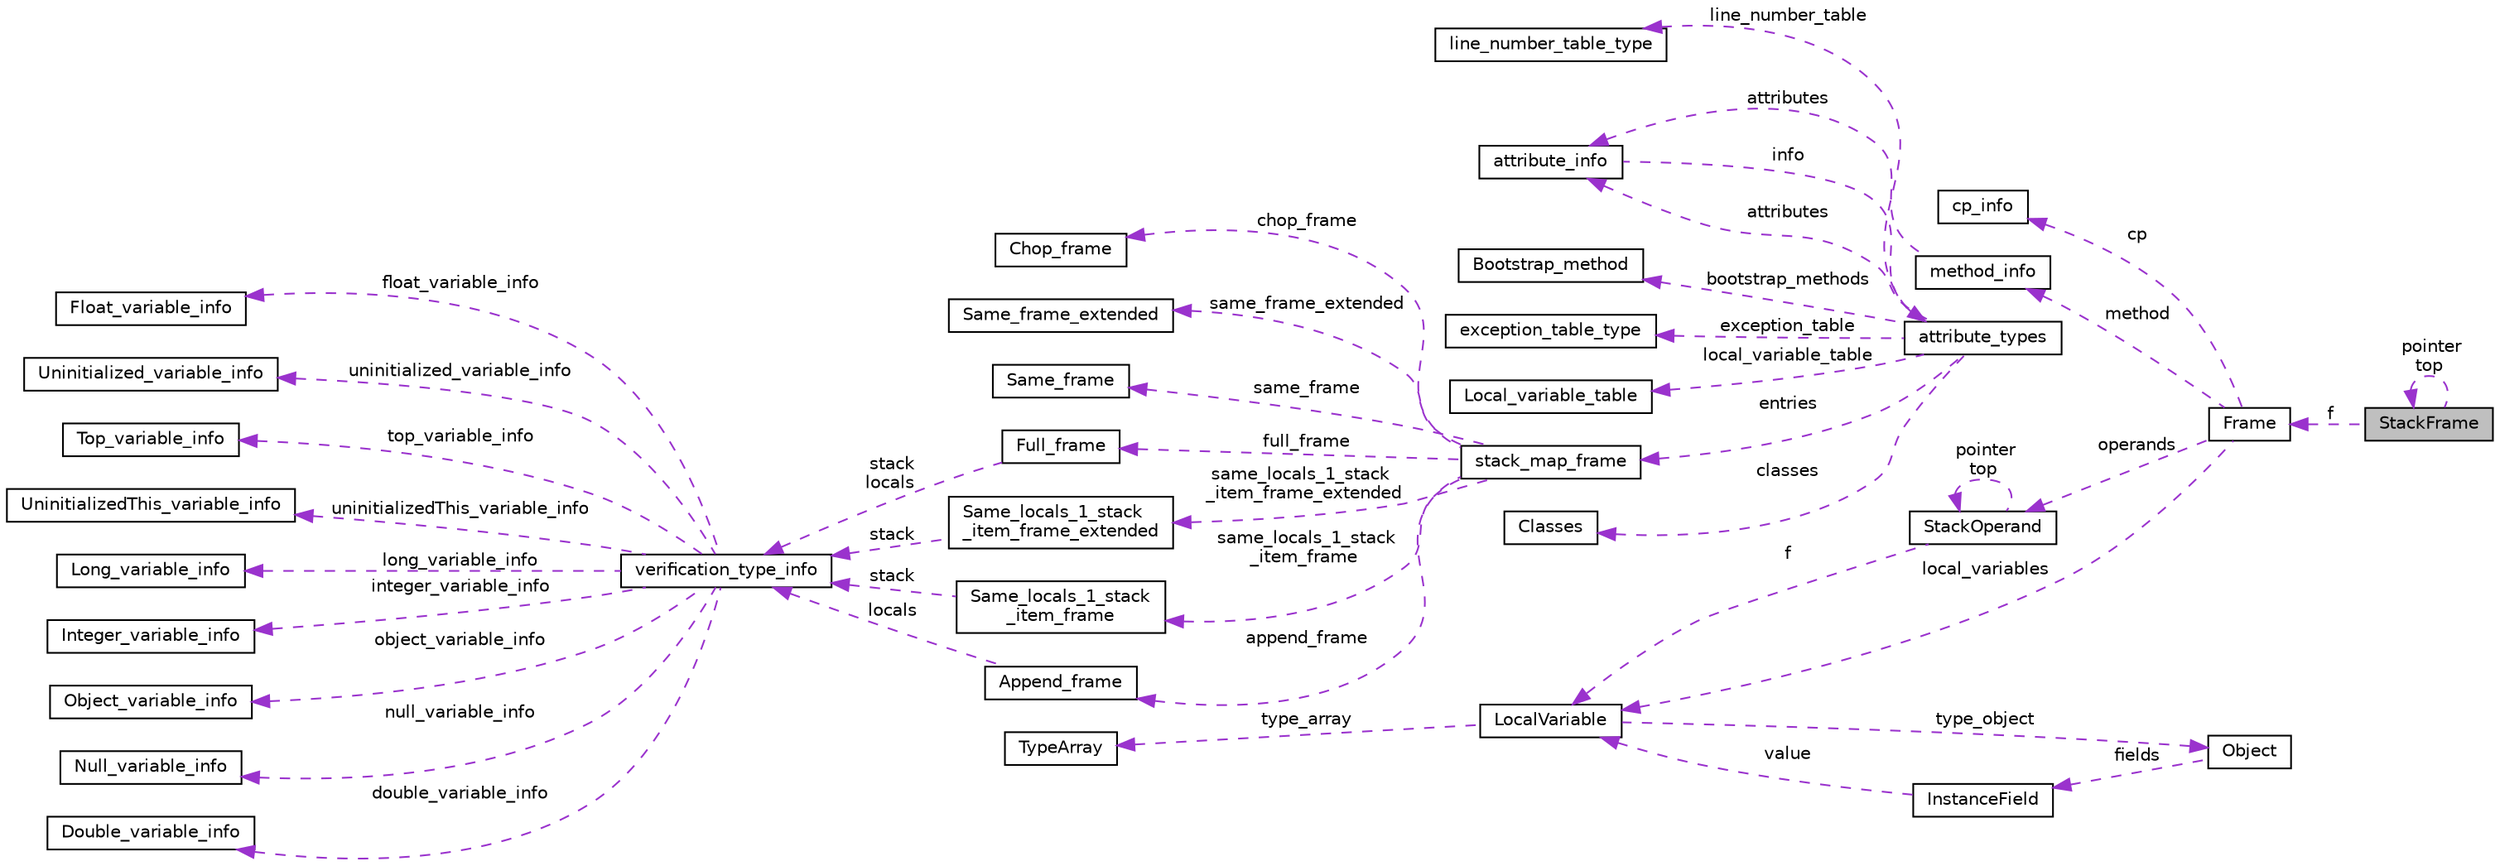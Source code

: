 digraph "StackFrame"
{
  edge [fontname="Helvetica",fontsize="10",labelfontname="Helvetica",labelfontsize="10"];
  node [fontname="Helvetica",fontsize="10",shape=record];
  rankdir="LR";
  Node1 [label="StackFrame",height=0.2,width=0.4,color="black", fillcolor="grey75", style="filled", fontcolor="black"];
  Node2 -> Node1 [dir="back",color="darkorchid3",fontsize="10",style="dashed",label=" f" ,fontname="Helvetica"];
  Node2 [label="Frame",height=0.2,width=0.4,color="black", fillcolor="white", style="filled",URL="$structFrame.html",tooltip="Struct que representa um Frame da JVM. "];
  Node3 -> Node2 [dir="back",color="darkorchid3",fontsize="10",style="dashed",label=" method" ,fontname="Helvetica"];
  Node3 [label="method_info",height=0.2,width=0.4,color="black", fillcolor="white", style="filled",URL="$structmethod__info.html"];
  Node4 -> Node3 [dir="back",color="darkorchid3",fontsize="10",style="dashed",label=" attributes" ,fontname="Helvetica"];
  Node4 [label="attribute_info",height=0.2,width=0.4,color="black", fillcolor="white", style="filled",URL="$structattribute__info.html",tooltip="Representa as informações dos atributos. "];
  Node5 -> Node4 [dir="back",color="darkorchid3",fontsize="10",style="dashed",label=" info" ,fontname="Helvetica"];
  Node5 [label="attribute_types",height=0.2,width=0.4,color="black", fillcolor="white", style="filled",URL="$unionattribute__types.html",tooltip="Implementação dos atributos da JVM usando uma union. "];
  Node6 -> Node5 [dir="back",color="darkorchid3",fontsize="10",style="dashed",label=" bootstrap_methods" ,fontname="Helvetica"];
  Node6 [label="Bootstrap_method",height=0.2,width=0.4,color="black", fillcolor="white", style="filled",URL="$structBootstrap__method.html"];
  Node7 -> Node5 [dir="back",color="darkorchid3",fontsize="10",style="dashed",label=" exception_table" ,fontname="Helvetica"];
  Node7 [label="exception_table_type",height=0.2,width=0.4,color="black", fillcolor="white", style="filled",URL="$structexception__table__type.html",tooltip="Struct para representar a estrutura ExceptionTableType. "];
  Node8 -> Node5 [dir="back",color="darkorchid3",fontsize="10",style="dashed",label=" local_variable_table" ,fontname="Helvetica"];
  Node8 [label="Local_variable_table",height=0.2,width=0.4,color="black", fillcolor="white", style="filled",URL="$structLocal__variable__table.html",tooltip="Representação da tabela de variáveis locais. "];
  Node9 -> Node5 [dir="back",color="darkorchid3",fontsize="10",style="dashed",label=" entries" ,fontname="Helvetica"];
  Node9 [label="stack_map_frame",height=0.2,width=0.4,color="black", fillcolor="white", style="filled",URL="$structstack__map__frame.html"];
  Node10 -> Node9 [dir="back",color="darkorchid3",fontsize="10",style="dashed",label=" same_frame" ,fontname="Helvetica"];
  Node10 [label="Same_frame",height=0.2,width=0.4,color="black", fillcolor="white", style="filled",URL="$structSame__frame.html"];
  Node11 -> Node9 [dir="back",color="darkorchid3",fontsize="10",style="dashed",label=" full_frame" ,fontname="Helvetica"];
  Node11 [label="Full_frame",height=0.2,width=0.4,color="black", fillcolor="white", style="filled",URL="$structFull__frame.html"];
  Node12 -> Node11 [dir="back",color="darkorchid3",fontsize="10",style="dashed",label=" stack\nlocals" ,fontname="Helvetica"];
  Node12 [label="verification_type_info",height=0.2,width=0.4,color="black", fillcolor="white", style="filled",URL="$structverification__type__info.html"];
  Node13 -> Node12 [dir="back",color="darkorchid3",fontsize="10",style="dashed",label=" float_variable_info" ,fontname="Helvetica"];
  Node13 [label="Float_variable_info",height=0.2,width=0.4,color="black", fillcolor="white", style="filled",URL="$structFloat__variable__info.html"];
  Node14 -> Node12 [dir="back",color="darkorchid3",fontsize="10",style="dashed",label=" uninitialized_variable_info" ,fontname="Helvetica"];
  Node14 [label="Uninitialized_variable_info",height=0.2,width=0.4,color="black", fillcolor="white", style="filled",URL="$structUninitialized__variable__info.html"];
  Node15 -> Node12 [dir="back",color="darkorchid3",fontsize="10",style="dashed",label=" top_variable_info" ,fontname="Helvetica"];
  Node15 [label="Top_variable_info",height=0.2,width=0.4,color="black", fillcolor="white", style="filled",URL="$structTop__variable__info.html"];
  Node16 -> Node12 [dir="back",color="darkorchid3",fontsize="10",style="dashed",label=" uninitializedThis_variable_info" ,fontname="Helvetica"];
  Node16 [label="UninitializedThis_variable_info",height=0.2,width=0.4,color="black", fillcolor="white", style="filled",URL="$structUninitializedThis__variable__info.html"];
  Node17 -> Node12 [dir="back",color="darkorchid3",fontsize="10",style="dashed",label=" long_variable_info" ,fontname="Helvetica"];
  Node17 [label="Long_variable_info",height=0.2,width=0.4,color="black", fillcolor="white", style="filled",URL="$structLong__variable__info.html"];
  Node18 -> Node12 [dir="back",color="darkorchid3",fontsize="10",style="dashed",label=" integer_variable_info" ,fontname="Helvetica"];
  Node18 [label="Integer_variable_info",height=0.2,width=0.4,color="black", fillcolor="white", style="filled",URL="$structInteger__variable__info.html"];
  Node19 -> Node12 [dir="back",color="darkorchid3",fontsize="10",style="dashed",label=" object_variable_info" ,fontname="Helvetica"];
  Node19 [label="Object_variable_info",height=0.2,width=0.4,color="black", fillcolor="white", style="filled",URL="$structObject__variable__info.html"];
  Node20 -> Node12 [dir="back",color="darkorchid3",fontsize="10",style="dashed",label=" null_variable_info" ,fontname="Helvetica"];
  Node20 [label="Null_variable_info",height=0.2,width=0.4,color="black", fillcolor="white", style="filled",URL="$structNull__variable__info.html"];
  Node21 -> Node12 [dir="back",color="darkorchid3",fontsize="10",style="dashed",label=" double_variable_info" ,fontname="Helvetica"];
  Node21 [label="Double_variable_info",height=0.2,width=0.4,color="black", fillcolor="white", style="filled",URL="$structDouble__variable__info.html"];
  Node22 -> Node9 [dir="back",color="darkorchid3",fontsize="10",style="dashed",label=" chop_frame" ,fontname="Helvetica"];
  Node22 [label="Chop_frame",height=0.2,width=0.4,color="black", fillcolor="white", style="filled",URL="$structChop__frame.html"];
  Node23 -> Node9 [dir="back",color="darkorchid3",fontsize="10",style="dashed",label=" same_locals_1_stack\l_item_frame_extended" ,fontname="Helvetica"];
  Node23 [label="Same_locals_1_stack\l_item_frame_extended",height=0.2,width=0.4,color="black", fillcolor="white", style="filled",URL="$structSame__locals__1__stack__item__frame__extended.html"];
  Node12 -> Node23 [dir="back",color="darkorchid3",fontsize="10",style="dashed",label=" stack" ,fontname="Helvetica"];
  Node24 -> Node9 [dir="back",color="darkorchid3",fontsize="10",style="dashed",label=" same_locals_1_stack\l_item_frame" ,fontname="Helvetica"];
  Node24 [label="Same_locals_1_stack\l_item_frame",height=0.2,width=0.4,color="black", fillcolor="white", style="filled",URL="$structSame__locals__1__stack__item__frame.html"];
  Node12 -> Node24 [dir="back",color="darkorchid3",fontsize="10",style="dashed",label=" stack" ,fontname="Helvetica"];
  Node25 -> Node9 [dir="back",color="darkorchid3",fontsize="10",style="dashed",label=" append_frame" ,fontname="Helvetica"];
  Node25 [label="Append_frame",height=0.2,width=0.4,color="black", fillcolor="white", style="filled",URL="$structAppend__frame.html"];
  Node12 -> Node25 [dir="back",color="darkorchid3",fontsize="10",style="dashed",label=" locals" ,fontname="Helvetica"];
  Node26 -> Node9 [dir="back",color="darkorchid3",fontsize="10",style="dashed",label=" same_frame_extended" ,fontname="Helvetica"];
  Node26 [label="Same_frame_extended",height=0.2,width=0.4,color="black", fillcolor="white", style="filled",URL="$structSame__frame__extended.html"];
  Node27 -> Node5 [dir="back",color="darkorchid3",fontsize="10",style="dashed",label=" classes" ,fontname="Helvetica"];
  Node27 [label="Classes",height=0.2,width=0.4,color="black", fillcolor="white", style="filled",URL="$structClasses.html"];
  Node4 -> Node5 [dir="back",color="darkorchid3",fontsize="10",style="dashed",label=" attributes" ,fontname="Helvetica"];
  Node28 -> Node5 [dir="back",color="darkorchid3",fontsize="10",style="dashed",label=" line_number_table" ,fontname="Helvetica"];
  Node28 [label="line_number_table_type",height=0.2,width=0.4,color="black", fillcolor="white", style="filled",URL="$structline__number__table__type.html",tooltip="Struct para representar a estrutura LIneNumberTable. "];
  Node29 -> Node2 [dir="back",color="darkorchid3",fontsize="10",style="dashed",label=" cp" ,fontname="Helvetica"];
  Node29 [label="cp_info",height=0.2,width=0.4,color="black", fillcolor="white", style="filled",URL="$structcp__info.html",tooltip="Struct para indicar o tipo de constant_pool. "];
  Node30 -> Node2 [dir="back",color="darkorchid3",fontsize="10",style="dashed",label=" local_variables" ,fontname="Helvetica"];
  Node30 [label="LocalVariable",height=0.2,width=0.4,color="black", fillcolor="white", style="filled",URL="$structLocalVariable.html",tooltip="Struct para representar a variável local de um Frame. "];
  Node31 -> Node30 [dir="back",color="darkorchid3",fontsize="10",style="dashed",label=" type_object" ,fontname="Helvetica"];
  Node31 [label="Object",height=0.2,width=0.4,color="black", fillcolor="white", style="filled",URL="$structObject.html"];
  Node32 -> Node31 [dir="back",color="darkorchid3",fontsize="10",style="dashed",label=" fields" ,fontname="Helvetica"];
  Node32 [label="InstanceField",height=0.2,width=0.4,color="black", fillcolor="white", style="filled",URL="$structInstanceField.html"];
  Node30 -> Node32 [dir="back",color="darkorchid3",fontsize="10",style="dashed",label=" value" ,fontname="Helvetica"];
  Node33 -> Node30 [dir="back",color="darkorchid3",fontsize="10",style="dashed",label=" type_array" ,fontname="Helvetica"];
  Node33 [label="TypeArray",height=0.2,width=0.4,color="black", fillcolor="white", style="filled",URL="$structTypeArray.html",tooltip="Representa uma estrutura de dados tipo array dentro da JVM. "];
  Node34 -> Node2 [dir="back",color="darkorchid3",fontsize="10",style="dashed",label=" operands" ,fontname="Helvetica"];
  Node34 [label="StackOperand",height=0.2,width=0.4,color="black", fillcolor="white", style="filled",URL="$structStackOperand.html",tooltip="Estrutura que representa um operando da pilha. "];
  Node30 -> Node34 [dir="back",color="darkorchid3",fontsize="10",style="dashed",label=" f" ,fontname="Helvetica"];
  Node34 -> Node34 [dir="back",color="darkorchid3",fontsize="10",style="dashed",label=" pointer\ntop" ,fontname="Helvetica"];
  Node1 -> Node1 [dir="back",color="darkorchid3",fontsize="10",style="dashed",label=" pointer\ntop" ,fontname="Helvetica"];
}
